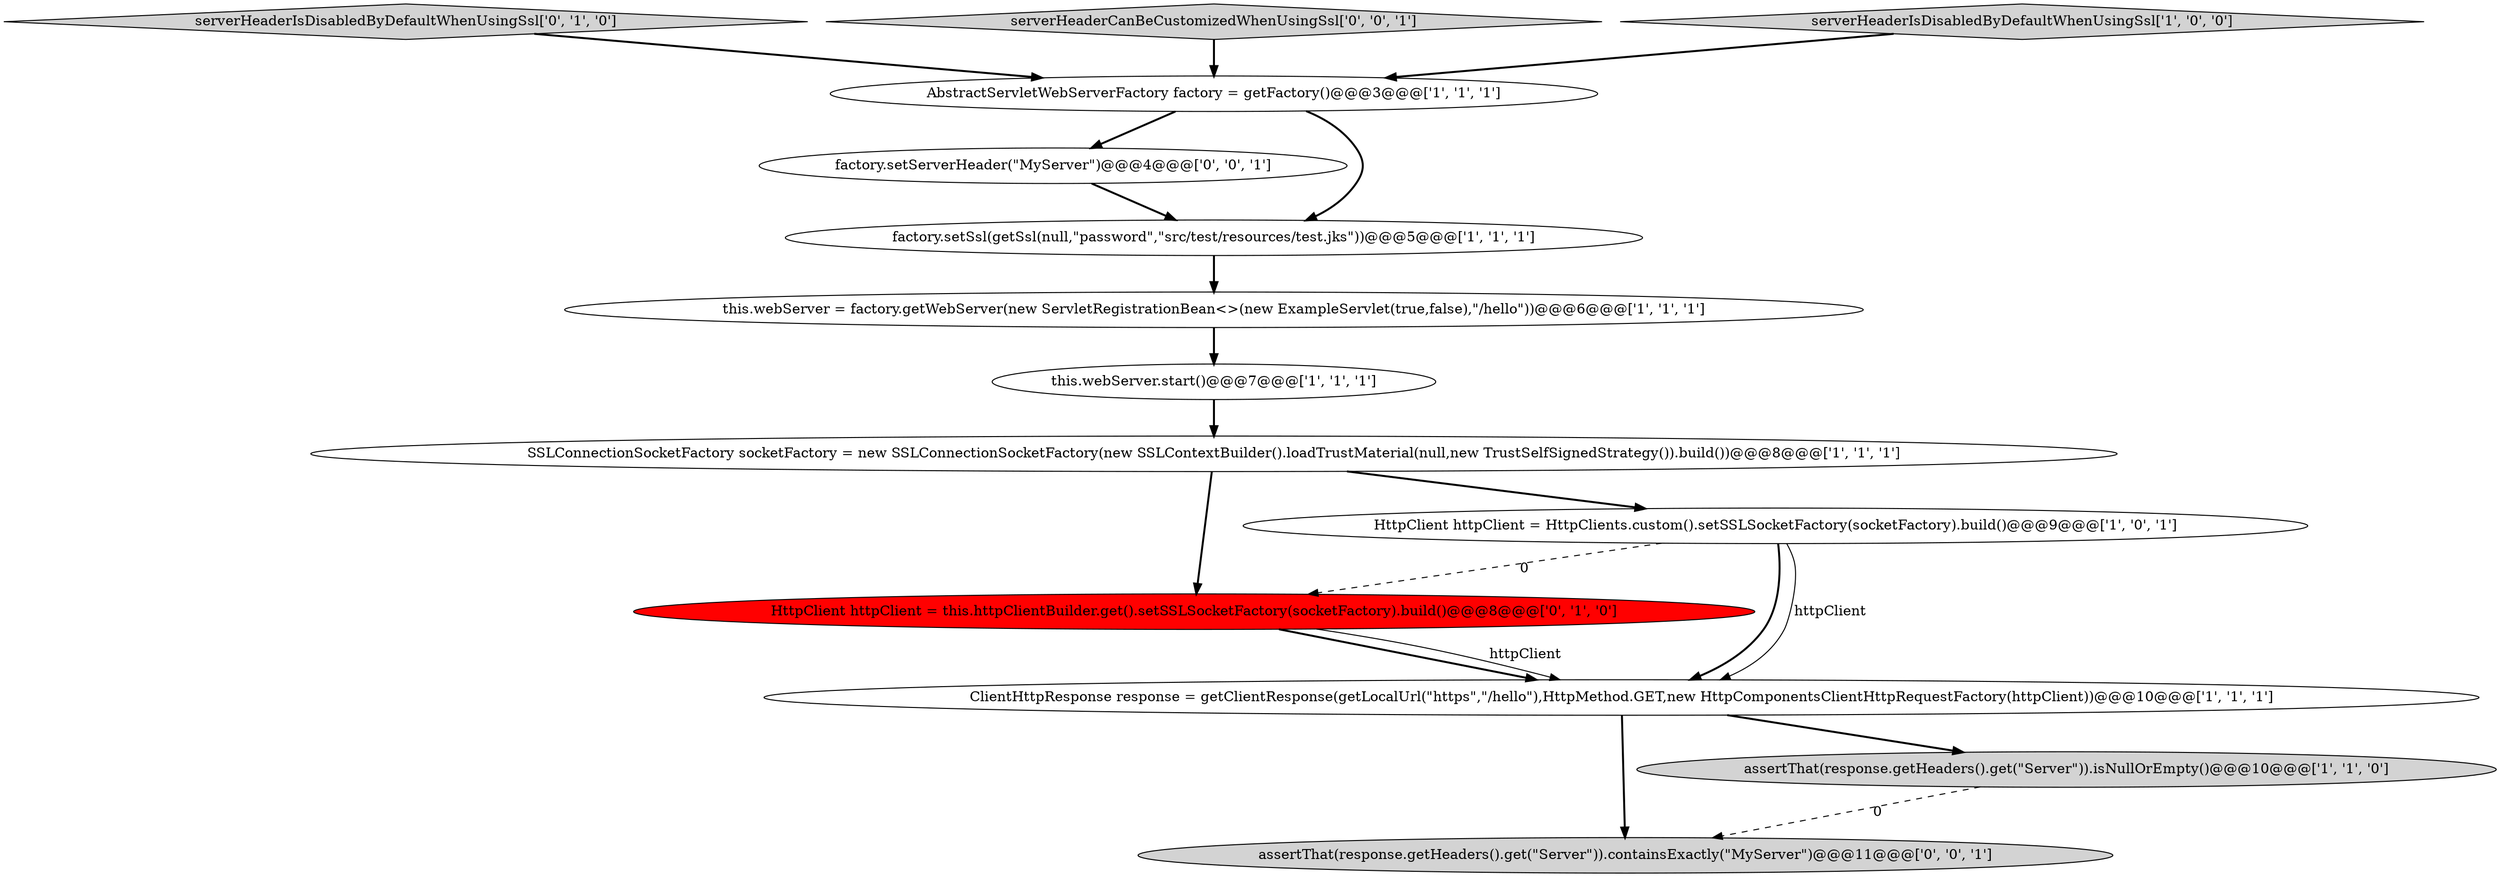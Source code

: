 digraph {
0 [style = filled, label = "this.webServer.start()@@@7@@@['1', '1', '1']", fillcolor = white, shape = ellipse image = "AAA0AAABBB1BBB"];
10 [style = filled, label = "serverHeaderIsDisabledByDefaultWhenUsingSsl['0', '1', '0']", fillcolor = lightgray, shape = diamond image = "AAA0AAABBB2BBB"];
11 [style = filled, label = "assertThat(response.getHeaders().get(\"Server\")).containsExactly(\"MyServer\")@@@11@@@['0', '0', '1']", fillcolor = lightgray, shape = ellipse image = "AAA0AAABBB3BBB"];
3 [style = filled, label = "SSLConnectionSocketFactory socketFactory = new SSLConnectionSocketFactory(new SSLContextBuilder().loadTrustMaterial(null,new TrustSelfSignedStrategy()).build())@@@8@@@['1', '1', '1']", fillcolor = white, shape = ellipse image = "AAA0AAABBB1BBB"];
12 [style = filled, label = "factory.setServerHeader(\"MyServer\")@@@4@@@['0', '0', '1']", fillcolor = white, shape = ellipse image = "AAA0AAABBB3BBB"];
8 [style = filled, label = "factory.setSsl(getSsl(null,\"password\",\"src/test/resources/test.jks\"))@@@5@@@['1', '1', '1']", fillcolor = white, shape = ellipse image = "AAA0AAABBB1BBB"];
13 [style = filled, label = "serverHeaderCanBeCustomizedWhenUsingSsl['0', '0', '1']", fillcolor = lightgray, shape = diamond image = "AAA0AAABBB3BBB"];
7 [style = filled, label = "serverHeaderIsDisabledByDefaultWhenUsingSsl['1', '0', '0']", fillcolor = lightgray, shape = diamond image = "AAA0AAABBB1BBB"];
1 [style = filled, label = "assertThat(response.getHeaders().get(\"Server\")).isNullOrEmpty()@@@10@@@['1', '1', '0']", fillcolor = lightgray, shape = ellipse image = "AAA0AAABBB1BBB"];
2 [style = filled, label = "this.webServer = factory.getWebServer(new ServletRegistrationBean<>(new ExampleServlet(true,false),\"/hello\"))@@@6@@@['1', '1', '1']", fillcolor = white, shape = ellipse image = "AAA0AAABBB1BBB"];
5 [style = filled, label = "ClientHttpResponse response = getClientResponse(getLocalUrl(\"https\",\"/hello\"),HttpMethod.GET,new HttpComponentsClientHttpRequestFactory(httpClient))@@@10@@@['1', '1', '1']", fillcolor = white, shape = ellipse image = "AAA0AAABBB1BBB"];
9 [style = filled, label = "HttpClient httpClient = this.httpClientBuilder.get().setSSLSocketFactory(socketFactory).build()@@@8@@@['0', '1', '0']", fillcolor = red, shape = ellipse image = "AAA1AAABBB2BBB"];
6 [style = filled, label = "HttpClient httpClient = HttpClients.custom().setSSLSocketFactory(socketFactory).build()@@@9@@@['1', '0', '1']", fillcolor = white, shape = ellipse image = "AAA0AAABBB1BBB"];
4 [style = filled, label = "AbstractServletWebServerFactory factory = getFactory()@@@3@@@['1', '1', '1']", fillcolor = white, shape = ellipse image = "AAA0AAABBB1BBB"];
9->5 [style = bold, label=""];
0->3 [style = bold, label=""];
3->9 [style = bold, label=""];
4->8 [style = bold, label=""];
5->1 [style = bold, label=""];
3->6 [style = bold, label=""];
6->5 [style = bold, label=""];
4->12 [style = bold, label=""];
2->0 [style = bold, label=""];
5->11 [style = bold, label=""];
7->4 [style = bold, label=""];
8->2 [style = bold, label=""];
12->8 [style = bold, label=""];
9->5 [style = solid, label="httpClient"];
6->5 [style = solid, label="httpClient"];
1->11 [style = dashed, label="0"];
6->9 [style = dashed, label="0"];
13->4 [style = bold, label=""];
10->4 [style = bold, label=""];
}
